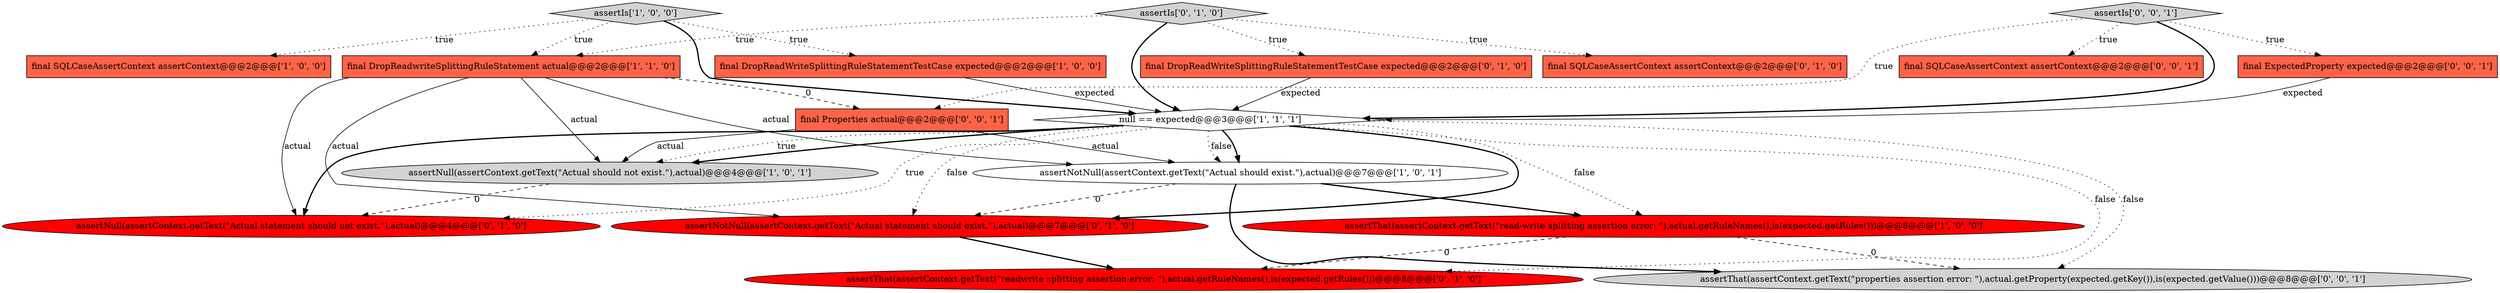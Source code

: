 digraph {
16 [style = filled, label = "final SQLCaseAssertContext assertContext@@@2@@@['0', '0', '1']", fillcolor = tomato, shape = box image = "AAA0AAABBB3BBB"];
6 [style = filled, label = "final DropReadwriteSplittingRuleStatement actual@@@2@@@['1', '1', '0']", fillcolor = tomato, shape = box image = "AAA0AAABBB1BBB"];
17 [style = filled, label = "assertThat(assertContext.getText(\"properties assertion error: \"),actual.getProperty(expected.getKey()),is(expected.getValue()))@@@8@@@['0', '0', '1']", fillcolor = lightgray, shape = ellipse image = "AAA0AAABBB3BBB"];
7 [style = filled, label = "assertNull(assertContext.getText(\"Actual should not exist.\"),actual)@@@4@@@['1', '0', '1']", fillcolor = lightgray, shape = ellipse image = "AAA0AAABBB1BBB"];
0 [style = filled, label = "final DropReadWriteSplittingRuleStatementTestCase expected@@@2@@@['1', '0', '0']", fillcolor = tomato, shape = box image = "AAA0AAABBB1BBB"];
1 [style = filled, label = "null == expected@@@3@@@['1', '1', '1']", fillcolor = white, shape = diamond image = "AAA0AAABBB1BBB"];
2 [style = filled, label = "assertIs['1', '0', '0']", fillcolor = lightgray, shape = diamond image = "AAA0AAABBB1BBB"];
11 [style = filled, label = "assertThat(assertContext.getText(\"readwrite splitting assertion error: \"),actual.getRuleNames(),is(expected.getRules()))@@@8@@@['0', '1', '0']", fillcolor = red, shape = ellipse image = "AAA1AAABBB2BBB"];
4 [style = filled, label = "assertThat(assertContext.getText(\"read-write splitting assertion error: \"),actual.getRuleNames(),is(expected.getRules()))@@@8@@@['1', '0', '0']", fillcolor = red, shape = ellipse image = "AAA1AAABBB1BBB"];
9 [style = filled, label = "assertIs['0', '1', '0']", fillcolor = lightgray, shape = diamond image = "AAA0AAABBB2BBB"];
5 [style = filled, label = "final SQLCaseAssertContext assertContext@@@2@@@['1', '0', '0']", fillcolor = tomato, shape = box image = "AAA0AAABBB1BBB"];
10 [style = filled, label = "final DropReadWriteSplittingRuleStatementTestCase expected@@@2@@@['0', '1', '0']", fillcolor = tomato, shape = box image = "AAA0AAABBB2BBB"];
8 [style = filled, label = "final SQLCaseAssertContext assertContext@@@2@@@['0', '1', '0']", fillcolor = tomato, shape = box image = "AAA0AAABBB2BBB"];
12 [style = filled, label = "assertNotNull(assertContext.getText(\"Actual statement should exist.\"),actual)@@@7@@@['0', '1', '0']", fillcolor = red, shape = ellipse image = "AAA1AAABBB2BBB"];
3 [style = filled, label = "assertNotNull(assertContext.getText(\"Actual should exist.\"),actual)@@@7@@@['1', '0', '1']", fillcolor = white, shape = ellipse image = "AAA0AAABBB1BBB"];
14 [style = filled, label = "assertIs['0', '0', '1']", fillcolor = lightgray, shape = diamond image = "AAA0AAABBB3BBB"];
18 [style = filled, label = "final Properties actual@@@2@@@['0', '0', '1']", fillcolor = tomato, shape = box image = "AAA0AAABBB3BBB"];
13 [style = filled, label = "assertNull(assertContext.getText(\"Actual statement should not exist.\"),actual)@@@4@@@['0', '1', '0']", fillcolor = red, shape = ellipse image = "AAA1AAABBB2BBB"];
15 [style = filled, label = "final ExpectedProperty expected@@@2@@@['0', '0', '1']", fillcolor = tomato, shape = box image = "AAA0AAABBB3BBB"];
1->3 [style = dotted, label="false"];
2->0 [style = dotted, label="true"];
1->17 [style = dotted, label="false"];
4->17 [style = dashed, label="0"];
6->3 [style = solid, label="actual"];
2->1 [style = bold, label=""];
12->11 [style = bold, label=""];
1->3 [style = bold, label=""];
9->6 [style = dotted, label="true"];
1->7 [style = bold, label=""];
3->4 [style = bold, label=""];
1->13 [style = bold, label=""];
18->3 [style = solid, label="actual"];
14->1 [style = bold, label=""];
6->18 [style = dashed, label="0"];
9->8 [style = dotted, label="true"];
1->7 [style = dotted, label="true"];
1->13 [style = dotted, label="true"];
14->16 [style = dotted, label="true"];
14->15 [style = dotted, label="true"];
1->12 [style = dotted, label="false"];
3->12 [style = dashed, label="0"];
1->4 [style = dotted, label="false"];
10->1 [style = solid, label="expected"];
2->6 [style = dotted, label="true"];
1->11 [style = dotted, label="false"];
18->7 [style = solid, label="actual"];
6->7 [style = solid, label="actual"];
7->13 [style = dashed, label="0"];
1->12 [style = bold, label=""];
0->1 [style = solid, label="expected"];
3->17 [style = bold, label=""];
6->12 [style = solid, label="actual"];
4->11 [style = dashed, label="0"];
2->5 [style = dotted, label="true"];
9->1 [style = bold, label=""];
9->10 [style = dotted, label="true"];
14->18 [style = dotted, label="true"];
15->1 [style = solid, label="expected"];
6->13 [style = solid, label="actual"];
}
